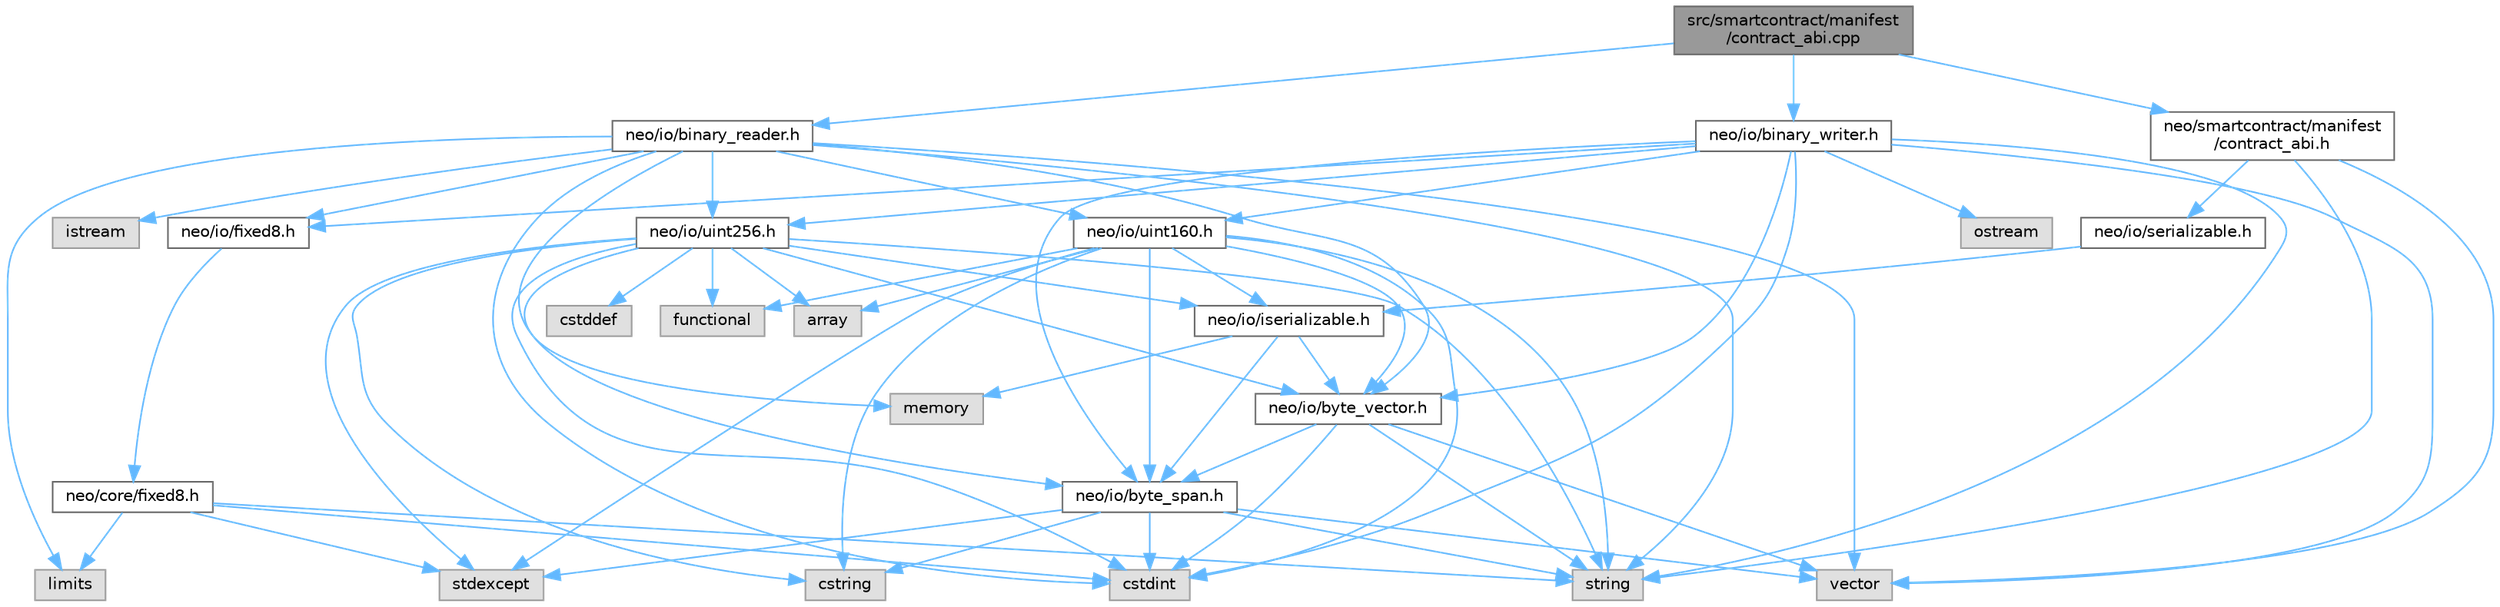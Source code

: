 digraph "src/smartcontract/manifest/contract_abi.cpp"
{
 // LATEX_PDF_SIZE
  bgcolor="transparent";
  edge [fontname=Helvetica,fontsize=10,labelfontname=Helvetica,labelfontsize=10];
  node [fontname=Helvetica,fontsize=10,shape=box,height=0.2,width=0.4];
  Node1 [id="Node000001",label="src/smartcontract/manifest\l/contract_abi.cpp",height=0.2,width=0.4,color="gray40", fillcolor="grey60", style="filled", fontcolor="black",tooltip=" "];
  Node1 -> Node2 [id="edge63_Node000001_Node000002",color="steelblue1",style="solid",tooltip=" "];
  Node2 [id="Node000002",label="neo/io/binary_reader.h",height=0.2,width=0.4,color="grey40", fillcolor="white", style="filled",URL="$binary__reader_8h.html",tooltip=" "];
  Node2 -> Node3 [id="edge64_Node000002_Node000003",color="steelblue1",style="solid",tooltip=" "];
  Node3 [id="Node000003",label="neo/io/byte_vector.h",height=0.2,width=0.4,color="grey40", fillcolor="white", style="filled",URL="$io_2byte__vector_8h.html",tooltip=" "];
  Node3 -> Node4 [id="edge65_Node000003_Node000004",color="steelblue1",style="solid",tooltip=" "];
  Node4 [id="Node000004",label="neo/io/byte_span.h",height=0.2,width=0.4,color="grey40", fillcolor="white", style="filled",URL="$io_2byte__span_8h.html",tooltip=" "];
  Node4 -> Node5 [id="edge66_Node000004_Node000005",color="steelblue1",style="solid",tooltip=" "];
  Node5 [id="Node000005",label="cstdint",height=0.2,width=0.4,color="grey60", fillcolor="#E0E0E0", style="filled",tooltip=" "];
  Node4 -> Node6 [id="edge67_Node000004_Node000006",color="steelblue1",style="solid",tooltip=" "];
  Node6 [id="Node000006",label="cstring",height=0.2,width=0.4,color="grey60", fillcolor="#E0E0E0", style="filled",tooltip=" "];
  Node4 -> Node7 [id="edge68_Node000004_Node000007",color="steelblue1",style="solid",tooltip=" "];
  Node7 [id="Node000007",label="stdexcept",height=0.2,width=0.4,color="grey60", fillcolor="#E0E0E0", style="filled",tooltip=" "];
  Node4 -> Node8 [id="edge69_Node000004_Node000008",color="steelblue1",style="solid",tooltip=" "];
  Node8 [id="Node000008",label="string",height=0.2,width=0.4,color="grey60", fillcolor="#E0E0E0", style="filled",tooltip=" "];
  Node4 -> Node9 [id="edge70_Node000004_Node000009",color="steelblue1",style="solid",tooltip=" "];
  Node9 [id="Node000009",label="vector",height=0.2,width=0.4,color="grey60", fillcolor="#E0E0E0", style="filled",tooltip=" "];
  Node3 -> Node5 [id="edge71_Node000003_Node000005",color="steelblue1",style="solid",tooltip=" "];
  Node3 -> Node8 [id="edge72_Node000003_Node000008",color="steelblue1",style="solid",tooltip=" "];
  Node3 -> Node9 [id="edge73_Node000003_Node000009",color="steelblue1",style="solid",tooltip=" "];
  Node2 -> Node10 [id="edge74_Node000002_Node000010",color="steelblue1",style="solid",tooltip=" "];
  Node10 [id="Node000010",label="neo/io/fixed8.h",height=0.2,width=0.4,color="grey40", fillcolor="white", style="filled",URL="$io_2fixed8_8h.html",tooltip=" "];
  Node10 -> Node11 [id="edge75_Node000010_Node000011",color="steelblue1",style="solid",tooltip=" "];
  Node11 [id="Node000011",label="neo/core/fixed8.h",height=0.2,width=0.4,color="grey40", fillcolor="white", style="filled",URL="$core_2fixed8_8h.html",tooltip=" "];
  Node11 -> Node5 [id="edge76_Node000011_Node000005",color="steelblue1",style="solid",tooltip=" "];
  Node11 -> Node12 [id="edge77_Node000011_Node000012",color="steelblue1",style="solid",tooltip=" "];
  Node12 [id="Node000012",label="limits",height=0.2,width=0.4,color="grey60", fillcolor="#E0E0E0", style="filled",tooltip=" "];
  Node11 -> Node7 [id="edge78_Node000011_Node000007",color="steelblue1",style="solid",tooltip=" "];
  Node11 -> Node8 [id="edge79_Node000011_Node000008",color="steelblue1",style="solid",tooltip=" "];
  Node2 -> Node13 [id="edge80_Node000002_Node000013",color="steelblue1",style="solid",tooltip=" "];
  Node13 [id="Node000013",label="neo/io/uint160.h",height=0.2,width=0.4,color="grey40", fillcolor="white", style="filled",URL="$uint160_8h.html",tooltip=" "];
  Node13 -> Node4 [id="edge81_Node000013_Node000004",color="steelblue1",style="solid",tooltip=" "];
  Node13 -> Node3 [id="edge82_Node000013_Node000003",color="steelblue1",style="solid",tooltip=" "];
  Node13 -> Node14 [id="edge83_Node000013_Node000014",color="steelblue1",style="solid",tooltip=" "];
  Node14 [id="Node000014",label="neo/io/iserializable.h",height=0.2,width=0.4,color="grey40", fillcolor="white", style="filled",URL="$iserializable_8h.html",tooltip=" "];
  Node14 -> Node4 [id="edge84_Node000014_Node000004",color="steelblue1",style="solid",tooltip=" "];
  Node14 -> Node3 [id="edge85_Node000014_Node000003",color="steelblue1",style="solid",tooltip=" "];
  Node14 -> Node15 [id="edge86_Node000014_Node000015",color="steelblue1",style="solid",tooltip=" "];
  Node15 [id="Node000015",label="memory",height=0.2,width=0.4,color="grey60", fillcolor="#E0E0E0", style="filled",tooltip=" "];
  Node13 -> Node16 [id="edge87_Node000013_Node000016",color="steelblue1",style="solid",tooltip=" "];
  Node16 [id="Node000016",label="array",height=0.2,width=0.4,color="grey60", fillcolor="#E0E0E0", style="filled",tooltip=" "];
  Node13 -> Node5 [id="edge88_Node000013_Node000005",color="steelblue1",style="solid",tooltip=" "];
  Node13 -> Node6 [id="edge89_Node000013_Node000006",color="steelblue1",style="solid",tooltip=" "];
  Node13 -> Node17 [id="edge90_Node000013_Node000017",color="steelblue1",style="solid",tooltip=" "];
  Node17 [id="Node000017",label="functional",height=0.2,width=0.4,color="grey60", fillcolor="#E0E0E0", style="filled",tooltip=" "];
  Node13 -> Node7 [id="edge91_Node000013_Node000007",color="steelblue1",style="solid",tooltip=" "];
  Node13 -> Node8 [id="edge92_Node000013_Node000008",color="steelblue1",style="solid",tooltip=" "];
  Node2 -> Node18 [id="edge93_Node000002_Node000018",color="steelblue1",style="solid",tooltip=" "];
  Node18 [id="Node000018",label="neo/io/uint256.h",height=0.2,width=0.4,color="grey40", fillcolor="white", style="filled",URL="$uint256_8h.html",tooltip=" "];
  Node18 -> Node4 [id="edge94_Node000018_Node000004",color="steelblue1",style="solid",tooltip=" "];
  Node18 -> Node3 [id="edge95_Node000018_Node000003",color="steelblue1",style="solid",tooltip=" "];
  Node18 -> Node14 [id="edge96_Node000018_Node000014",color="steelblue1",style="solid",tooltip=" "];
  Node18 -> Node16 [id="edge97_Node000018_Node000016",color="steelblue1",style="solid",tooltip=" "];
  Node18 -> Node19 [id="edge98_Node000018_Node000019",color="steelblue1",style="solid",tooltip=" "];
  Node19 [id="Node000019",label="cstddef",height=0.2,width=0.4,color="grey60", fillcolor="#E0E0E0", style="filled",tooltip=" "];
  Node18 -> Node5 [id="edge99_Node000018_Node000005",color="steelblue1",style="solid",tooltip=" "];
  Node18 -> Node6 [id="edge100_Node000018_Node000006",color="steelblue1",style="solid",tooltip=" "];
  Node18 -> Node17 [id="edge101_Node000018_Node000017",color="steelblue1",style="solid",tooltip=" "];
  Node18 -> Node7 [id="edge102_Node000018_Node000007",color="steelblue1",style="solid",tooltip=" "];
  Node18 -> Node8 [id="edge103_Node000018_Node000008",color="steelblue1",style="solid",tooltip=" "];
  Node2 -> Node5 [id="edge104_Node000002_Node000005",color="steelblue1",style="solid",tooltip=" "];
  Node2 -> Node20 [id="edge105_Node000002_Node000020",color="steelblue1",style="solid",tooltip=" "];
  Node20 [id="Node000020",label="istream",height=0.2,width=0.4,color="grey60", fillcolor="#E0E0E0", style="filled",tooltip=" "];
  Node2 -> Node12 [id="edge106_Node000002_Node000012",color="steelblue1",style="solid",tooltip=" "];
  Node2 -> Node15 [id="edge107_Node000002_Node000015",color="steelblue1",style="solid",tooltip=" "];
  Node2 -> Node8 [id="edge108_Node000002_Node000008",color="steelblue1",style="solid",tooltip=" "];
  Node2 -> Node9 [id="edge109_Node000002_Node000009",color="steelblue1",style="solid",tooltip=" "];
  Node1 -> Node21 [id="edge110_Node000001_Node000021",color="steelblue1",style="solid",tooltip=" "];
  Node21 [id="Node000021",label="neo/io/binary_writer.h",height=0.2,width=0.4,color="grey40", fillcolor="white", style="filled",URL="$binary__writer_8h.html",tooltip=" "];
  Node21 -> Node4 [id="edge111_Node000021_Node000004",color="steelblue1",style="solid",tooltip=" "];
  Node21 -> Node3 [id="edge112_Node000021_Node000003",color="steelblue1",style="solid",tooltip=" "];
  Node21 -> Node10 [id="edge113_Node000021_Node000010",color="steelblue1",style="solid",tooltip=" "];
  Node21 -> Node13 [id="edge114_Node000021_Node000013",color="steelblue1",style="solid",tooltip=" "];
  Node21 -> Node18 [id="edge115_Node000021_Node000018",color="steelblue1",style="solid",tooltip=" "];
  Node21 -> Node5 [id="edge116_Node000021_Node000005",color="steelblue1",style="solid",tooltip=" "];
  Node21 -> Node22 [id="edge117_Node000021_Node000022",color="steelblue1",style="solid",tooltip=" "];
  Node22 [id="Node000022",label="ostream",height=0.2,width=0.4,color="grey60", fillcolor="#E0E0E0", style="filled",tooltip=" "];
  Node21 -> Node8 [id="edge118_Node000021_Node000008",color="steelblue1",style="solid",tooltip=" "];
  Node21 -> Node9 [id="edge119_Node000021_Node000009",color="steelblue1",style="solid",tooltip=" "];
  Node1 -> Node23 [id="edge120_Node000001_Node000023",color="steelblue1",style="solid",tooltip=" "];
  Node23 [id="Node000023",label="neo/smartcontract/manifest\l/contract_abi.h",height=0.2,width=0.4,color="grey40", fillcolor="white", style="filled",URL="$contract__abi_8h.html",tooltip=" "];
  Node23 -> Node24 [id="edge121_Node000023_Node000024",color="steelblue1",style="solid",tooltip=" "];
  Node24 [id="Node000024",label="neo/io/serializable.h",height=0.2,width=0.4,color="grey40", fillcolor="white", style="filled",URL="$serializable_8h.html",tooltip=" "];
  Node24 -> Node14 [id="edge122_Node000024_Node000014",color="steelblue1",style="solid",tooltip=" "];
  Node23 -> Node8 [id="edge123_Node000023_Node000008",color="steelblue1",style="solid",tooltip=" "];
  Node23 -> Node9 [id="edge124_Node000023_Node000009",color="steelblue1",style="solid",tooltip=" "];
}
